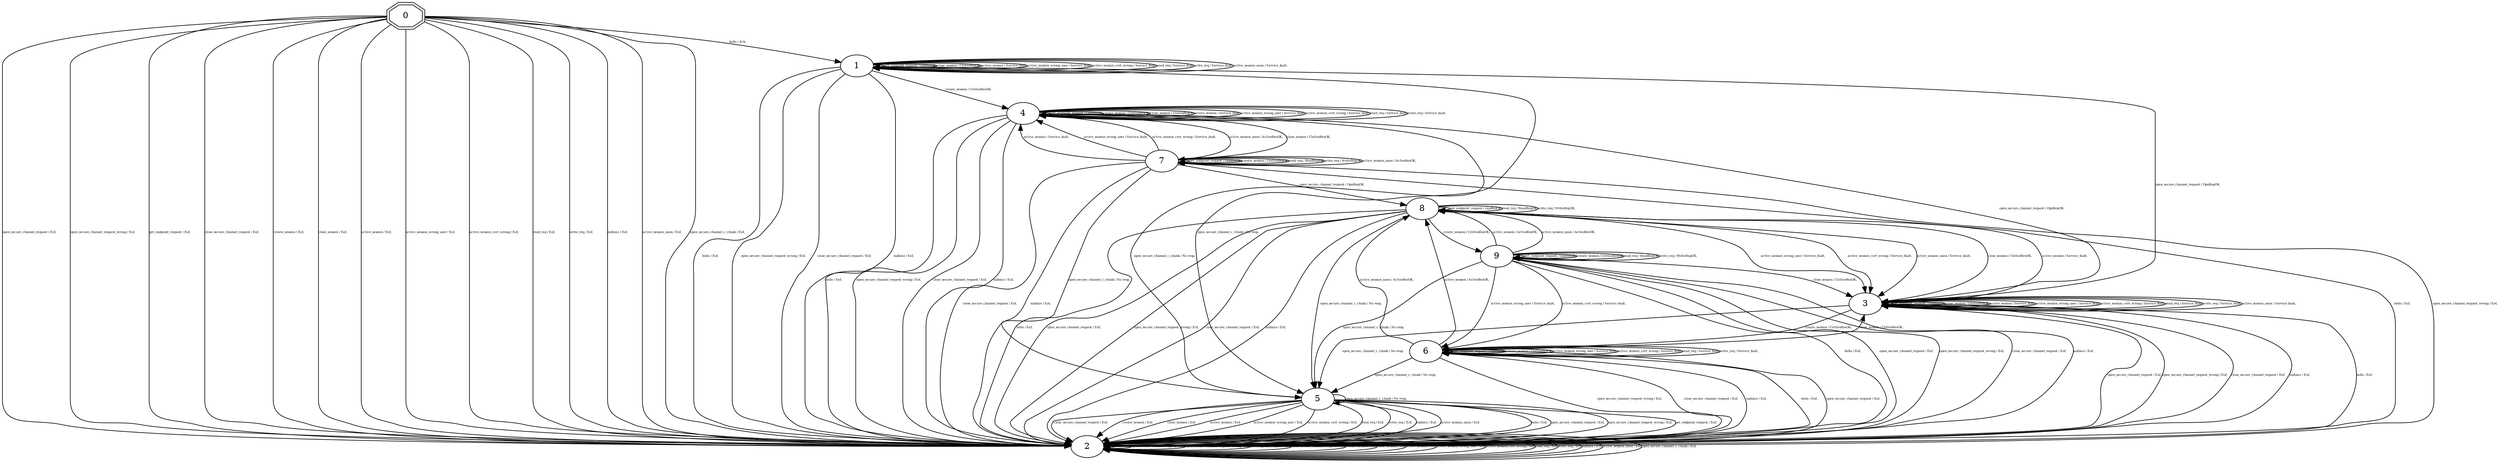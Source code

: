 digraph "Automata" {
"0" [shape=doubleoctagon, style=filled, fillcolor=white, URL="0"];
"2" [shape=ellipse, style=filled, fillcolor=white, URL="2"];
"1" [shape=ellipse, style=filled, fillcolor=white, URL="1"];
"5" [shape=ellipse, style=filled, fillcolor=white, URL="5"];
"4" [shape=ellipse, style=filled, fillcolor=white, URL="4"];
"7" [shape=ellipse, style=filled, fillcolor=white, URL="7"];
"8" [shape=ellipse, style=filled, fillcolor=white, URL="8"];
"9" [shape=ellipse, style=filled, fillcolor=white, URL="9"];
"6" [shape=ellipse, style=filled, fillcolor=white, URL="6"];
"3" [shape=ellipse, style=filled, fillcolor=white, URL="3"];
"0" -> "1" [fontsize=5, label="hello / Ack,", URL="t0"];
"0" -> "2" [fontsize=5, label="open_secure_channel_request / Eof,", URL="t1"];
"0" -> "2" [fontsize=5, label="open_secure_channel_request_wrong / Eof,", URL="t2"];
"0" -> "2" [fontsize=5, label="get_endpoint_request / Eof,", URL="t3"];
"0" -> "2" [fontsize=5, label="close_secure_channel_request / Eof,", URL="t4"];
"0" -> "2" [fontsize=5, label="create_session / Eof,", URL="t5"];
"0" -> "2" [fontsize=5, label="close_session / Eof,", URL="t6"];
"0" -> "2" [fontsize=5, label="active_session / Eof,", URL="t7"];
"0" -> "2" [fontsize=5, label="active_session_wrong_user / Eof,", URL="t8"];
"0" -> "2" [fontsize=5, label="active_session_cert_wrong / Eof,", URL="t9"];
"0" -> "2" [fontsize=5, label="read_req / Eof,", URL="t10"];
"0" -> "2" [fontsize=5, label="write_req / Eof,", URL="t11"];
"0" -> "2" [fontsize=5, label="nullsize / Eof,", URL="t12"];
"0" -> "2" [fontsize=5, label="active_session_anon / Eof,", URL="t13"];
"0" -> "2" [fontsize=5, label="open_secure_channel_c_chunk / Eof,", URL="t14"];
"2" -> "2" [fontsize=5, label="hello / Eof,", URL="t30"];
"2" -> "2" [fontsize=5, label="open_secure_channel_request / Eof,", URL="t31"];
"2" -> "2" [fontsize=5, label="open_secure_channel_request_wrong / Eof,", URL="t32"];
"2" -> "2" [fontsize=5, label="get_endpoint_request / Eof,", URL="t33"];
"2" -> "2" [fontsize=5, label="close_secure_channel_request / Eof,", URL="t34"];
"2" -> "2" [fontsize=5, label="create_session / Eof,", URL="t35"];
"2" -> "2" [fontsize=5, label="close_session / Eof,", URL="t36"];
"2" -> "2" [fontsize=5, label="active_session / Eof,", URL="t37"];
"2" -> "2" [fontsize=5, label="active_session_wrong_user / Eof,", URL="t38"];
"2" -> "2" [fontsize=5, label="active_session_cert_wrong / Eof,", URL="t39"];
"2" -> "2" [fontsize=5, label="read_req / Eof,", URL="t40"];
"2" -> "2" [fontsize=5, label="write_req / Eof,", URL="t41"];
"2" -> "2" [fontsize=5, label="nullsize / Eof,", URL="t42"];
"2" -> "2" [fontsize=5, label="active_session_anon / Eof,", URL="t43"];
"2" -> "2" [fontsize=5, label="open_secure_channel_c_chunk / Eof,", URL="t44"];
"1" -> "2" [fontsize=5, label="hello / Eof,", URL="t15"];
"1" -> "3" [fontsize=5, label="open_secure_channel_request / OpnRepOK,", URL="t16"];
"1" -> "2" [fontsize=5, label="open_secure_channel_request_wrong / Eof,", URL="t17"];
"1" -> "1" [fontsize=5, label="get_endpoint_request / GepResOK,", URL="t18"];
"1" -> "2" [fontsize=5, label="close_secure_channel_request / Eof,", URL="t19"];
"1" -> "4" [fontsize=5, label="create_session / CreSesResOK,", URL="t20"];
"1" -> "1" [fontsize=5, label="close_session / CloSesResOK,", URL="t21"];
"1" -> "1" [fontsize=5, label="active_session / Service_fault,", URL="t22"];
"1" -> "1" [fontsize=5, label="active_session_wrong_user / Service_fault,", URL="t23"];
"1" -> "1" [fontsize=5, label="active_session_cert_wrong / Service_fault,", URL="t24"];
"1" -> "1" [fontsize=5, label="read_req / Service_fault,", URL="t25"];
"1" -> "1" [fontsize=5, label="write_req / Service_fault,", URL="t26"];
"1" -> "2" [fontsize=5, label="nullsize / Eof,", URL="t27"];
"1" -> "1" [fontsize=5, label="active_session_anon / Service_fault,", URL="t28"];
"1" -> "5" [fontsize=5, label="open_secure_channel_c_chunk / No resp,", URL="t29"];
"5" -> "2" [fontsize=5, label="hello / Eof,", URL="t75"];
"5" -> "2" [fontsize=5, label="open_secure_channel_request / Eof,", URL="t76"];
"5" -> "2" [fontsize=5, label="open_secure_channel_request_wrong / Eof,", URL="t77"];
"5" -> "2" [fontsize=5, label="get_endpoint_request / Eof,", URL="t78"];
"5" -> "2" [fontsize=5, label="close_secure_channel_request / Eof,", URL="t79"];
"5" -> "2" [fontsize=5, label="create_session / Eof,", URL="t80"];
"5" -> "2" [fontsize=5, label="close_session / Eof,", URL="t81"];
"5" -> "2" [fontsize=5, label="active_session / Eof,", URL="t82"];
"5" -> "2" [fontsize=5, label="active_session_wrong_user / Eof,", URL="t83"];
"5" -> "2" [fontsize=5, label="active_session_cert_wrong / Eof,", URL="t84"];
"5" -> "2" [fontsize=5, label="read_req / Eof,", URL="t85"];
"5" -> "2" [fontsize=5, label="write_req / Eof,", URL="t86"];
"5" -> "2" [fontsize=5, label="nullsize / Eof,", URL="t87"];
"5" -> "2" [fontsize=5, label="active_session_anon / Eof,", URL="t88"];
"5" -> "5" [fontsize=5, label="open_secure_channel_c_chunk / No resp,", URL="t89"];
"4" -> "2" [fontsize=5, label="hello / Eof,", URL="t60"];
"4" -> "3" [fontsize=5, label="open_secure_channel_request / OpnRepOK,", URL="t61"];
"4" -> "2" [fontsize=5, label="open_secure_channel_request_wrong / Eof,", URL="t62"];
"4" -> "4" [fontsize=5, label="get_endpoint_request / GepResOK,", URL="t63"];
"4" -> "2" [fontsize=5, label="close_secure_channel_request / Eof,", URL="t64"];
"4" -> "4" [fontsize=5, label="create_session / CreSesResOK,", URL="t65"];
"4" -> "4" [fontsize=5, label="close_session / CloSesResOK,", URL="t66"];
"4" -> "4" [fontsize=5, label="active_session / Service_fault,", URL="t67"];
"4" -> "4" [fontsize=5, label="active_session_wrong_user / Service_fault,", URL="t68"];
"4" -> "4" [fontsize=5, label="active_session_cert_wrong / Service_fault,", URL="t69"];
"4" -> "4" [fontsize=5, label="read_req / Service_fault,", URL="t70"];
"4" -> "4" [fontsize=5, label="write_req / Service_fault,", URL="t71"];
"4" -> "2" [fontsize=5, label="nullsize / Eof,", URL="t72"];
"4" -> "7" [fontsize=5, label="active_session_anon / AcSesResOK,", URL="t73"];
"4" -> "5" [fontsize=5, label="open_secure_channel_c_chunk / No resp,", URL="t74"];
"7" -> "2" [fontsize=5, label="hello / Eof,", URL="t105"];
"7" -> "8" [fontsize=5, label="open_secure_channel_request / OpnRepOK,", URL="t106"];
"7" -> "2" [fontsize=5, label="open_secure_channel_request_wrong / Eof,", URL="t107"];
"7" -> "7" [fontsize=5, label="get_endpoint_request / GepResOK,", URL="t108"];
"7" -> "2" [fontsize=5, label="close_secure_channel_request / Eof,", URL="t109"];
"7" -> "7" [fontsize=5, label="create_session / CreSesResOK,", URL="t110"];
"7" -> "4" [fontsize=5, label="close_session / CloSesResOK,", URL="t111"];
"7" -> "4" [fontsize=5, label="active_session / Service_fault,", URL="t112"];
"7" -> "4" [fontsize=5, label="active_session_wrong_user / Service_fault,", URL="t113"];
"7" -> "4" [fontsize=5, label="active_session_cert_wrong / Service_fault,", URL="t114"];
"7" -> "7" [fontsize=5, label="read_req / ReadRepOK,", URL="t115"];
"7" -> "7" [fontsize=5, label="write_req / WriteRepOK,", URL="t116"];
"7" -> "2" [fontsize=5, label="nullsize / Eof,", URL="t117"];
"7" -> "7" [fontsize=5, label="active_session_anon / AcSesResOK,", URL="t118"];
"7" -> "5" [fontsize=5, label="open_secure_channel_c_chunk / No resp,", URL="t119"];
"8" -> "2" [fontsize=5, label="hello / Eof,", URL="t120"];
"8" -> "2" [fontsize=5, label="open_secure_channel_request / Eof,", URL="t121"];
"8" -> "2" [fontsize=5, label="open_secure_channel_request_wrong / Eof,", URL="t122"];
"8" -> "8" [fontsize=5, label="get_endpoint_request / GepResOK,", URL="t123"];
"8" -> "2" [fontsize=5, label="close_secure_channel_request / Eof,", URL="t124"];
"8" -> "9" [fontsize=5, label="create_session / CreSesResOK,", URL="t125"];
"8" -> "3" [fontsize=5, label="close_session / CloSesResOK,", URL="t126"];
"8" -> "3" [fontsize=5, label="active_session / Service_fault,", URL="t127"];
"8" -> "3" [fontsize=5, label="active_session_wrong_user / Service_fault,", URL="t128"];
"8" -> "3" [fontsize=5, label="active_session_cert_wrong / Service_fault,", URL="t129"];
"8" -> "8" [fontsize=5, label="read_req / ReadRepOK,", URL="t130"];
"8" -> "8" [fontsize=5, label="write_req / WriteRepOK,", URL="t131"];
"8" -> "2" [fontsize=5, label="nullsize / Eof,", URL="t132"];
"8" -> "3" [fontsize=5, label="active_session_anon / Service_fault,", URL="t133"];
"8" -> "5" [fontsize=5, label="open_secure_channel_c_chunk / No resp,", URL="t134"];
"9" -> "2" [fontsize=5, label="hello / Eof,", URL="t135"];
"9" -> "2" [fontsize=5, label="open_secure_channel_request / Eof,", URL="t136"];
"9" -> "2" [fontsize=5, label="open_secure_channel_request_wrong / Eof,", URL="t137"];
"9" -> "9" [fontsize=5, label="get_endpoint_request / GepResOK,", URL="t138"];
"9" -> "2" [fontsize=5, label="close_secure_channel_request / Eof,", URL="t139"];
"9" -> "9" [fontsize=5, label="create_session / CreSesResOK,", URL="t140"];
"9" -> "3" [fontsize=5, label="close_session / CloSesResOK,", URL="t141"];
"9" -> "8" [fontsize=5, label="active_session / AcSesResOK,", URL="t142"];
"9" -> "6" [fontsize=5, label="active_session_wrong_user / Service_fault,", URL="t143"];
"9" -> "6" [fontsize=5, label="active_session_cert_wrong / Service_fault,", URL="t144"];
"9" -> "9" [fontsize=5, label="read_req / ReadRepOK,", URL="t145"];
"9" -> "9" [fontsize=5, label="write_req / WriteRepOK,", URL="t146"];
"9" -> "2" [fontsize=5, label="nullsize / Eof,", URL="t147"];
"9" -> "8" [fontsize=5, label="active_session_anon / AcSesResOK,", URL="t148"];
"9" -> "5" [fontsize=5, label="open_secure_channel_c_chunk / No resp,", URL="t149"];
"6" -> "2" [fontsize=5, label="hello / Eof,", URL="t90"];
"6" -> "2" [fontsize=5, label="open_secure_channel_request / Eof,", URL="t91"];
"6" -> "2" [fontsize=5, label="open_secure_channel_request_wrong / Eof,", URL="t92"];
"6" -> "6" [fontsize=5, label="get_endpoint_request / GepResOK,", URL="t93"];
"6" -> "2" [fontsize=5, label="close_secure_channel_request / Eof,", URL="t94"];
"6" -> "6" [fontsize=5, label="create_session / CreSesResOK,", URL="t95"];
"6" -> "3" [fontsize=5, label="close_session / CloSesResOK,", URL="t96"];
"6" -> "8" [fontsize=5, label="active_session / AcSesResOK,", URL="t97"];
"6" -> "6" [fontsize=5, label="active_session_wrong_user / Service_fault,", URL="t98"];
"6" -> "6" [fontsize=5, label="active_session_cert_wrong / Service_fault,", URL="t99"];
"6" -> "6" [fontsize=5, label="read_req / Service_fault,", URL="t100"];
"6" -> "6" [fontsize=5, label="write_req / Service_fault,", URL="t101"];
"6" -> "2" [fontsize=5, label="nullsize / Eof,", URL="t102"];
"6" -> "8" [fontsize=5, label="active_session_anon / AcSesResOK,", URL="t103"];
"6" -> "5" [fontsize=5, label="open_secure_channel_c_chunk / No resp,", URL="t104"];
"3" -> "2" [fontsize=5, label="hello / Eof,", URL="t45"];
"3" -> "2" [fontsize=5, label="open_secure_channel_request / Eof,", URL="t46"];
"3" -> "2" [fontsize=5, label="open_secure_channel_request_wrong / Eof,", URL="t47"];
"3" -> "3" [fontsize=5, label="get_endpoint_request / GepResOK,", URL="t48"];
"3" -> "2" [fontsize=5, label="close_secure_channel_request / Eof,", URL="t49"];
"3" -> "6" [fontsize=5, label="create_session / CreSesResOK,", URL="t50"];
"3" -> "3" [fontsize=5, label="close_session / CloSesResOK,", URL="t51"];
"3" -> "3" [fontsize=5, label="active_session / Service_fault,", URL="t52"];
"3" -> "3" [fontsize=5, label="active_session_wrong_user / Service_fault,", URL="t53"];
"3" -> "3" [fontsize=5, label="active_session_cert_wrong / Service_fault,", URL="t54"];
"3" -> "3" [fontsize=5, label="read_req / Service_fault,", URL="t55"];
"3" -> "3" [fontsize=5, label="write_req / Service_fault,", URL="t56"];
"3" -> "2" [fontsize=5, label="nullsize / Eof,", URL="t57"];
"3" -> "3" [fontsize=5, label="active_session_anon / Service_fault,", URL="t58"];
"3" -> "5" [fontsize=5, label="open_secure_channel_c_chunk / No resp,", URL="t59"];
}